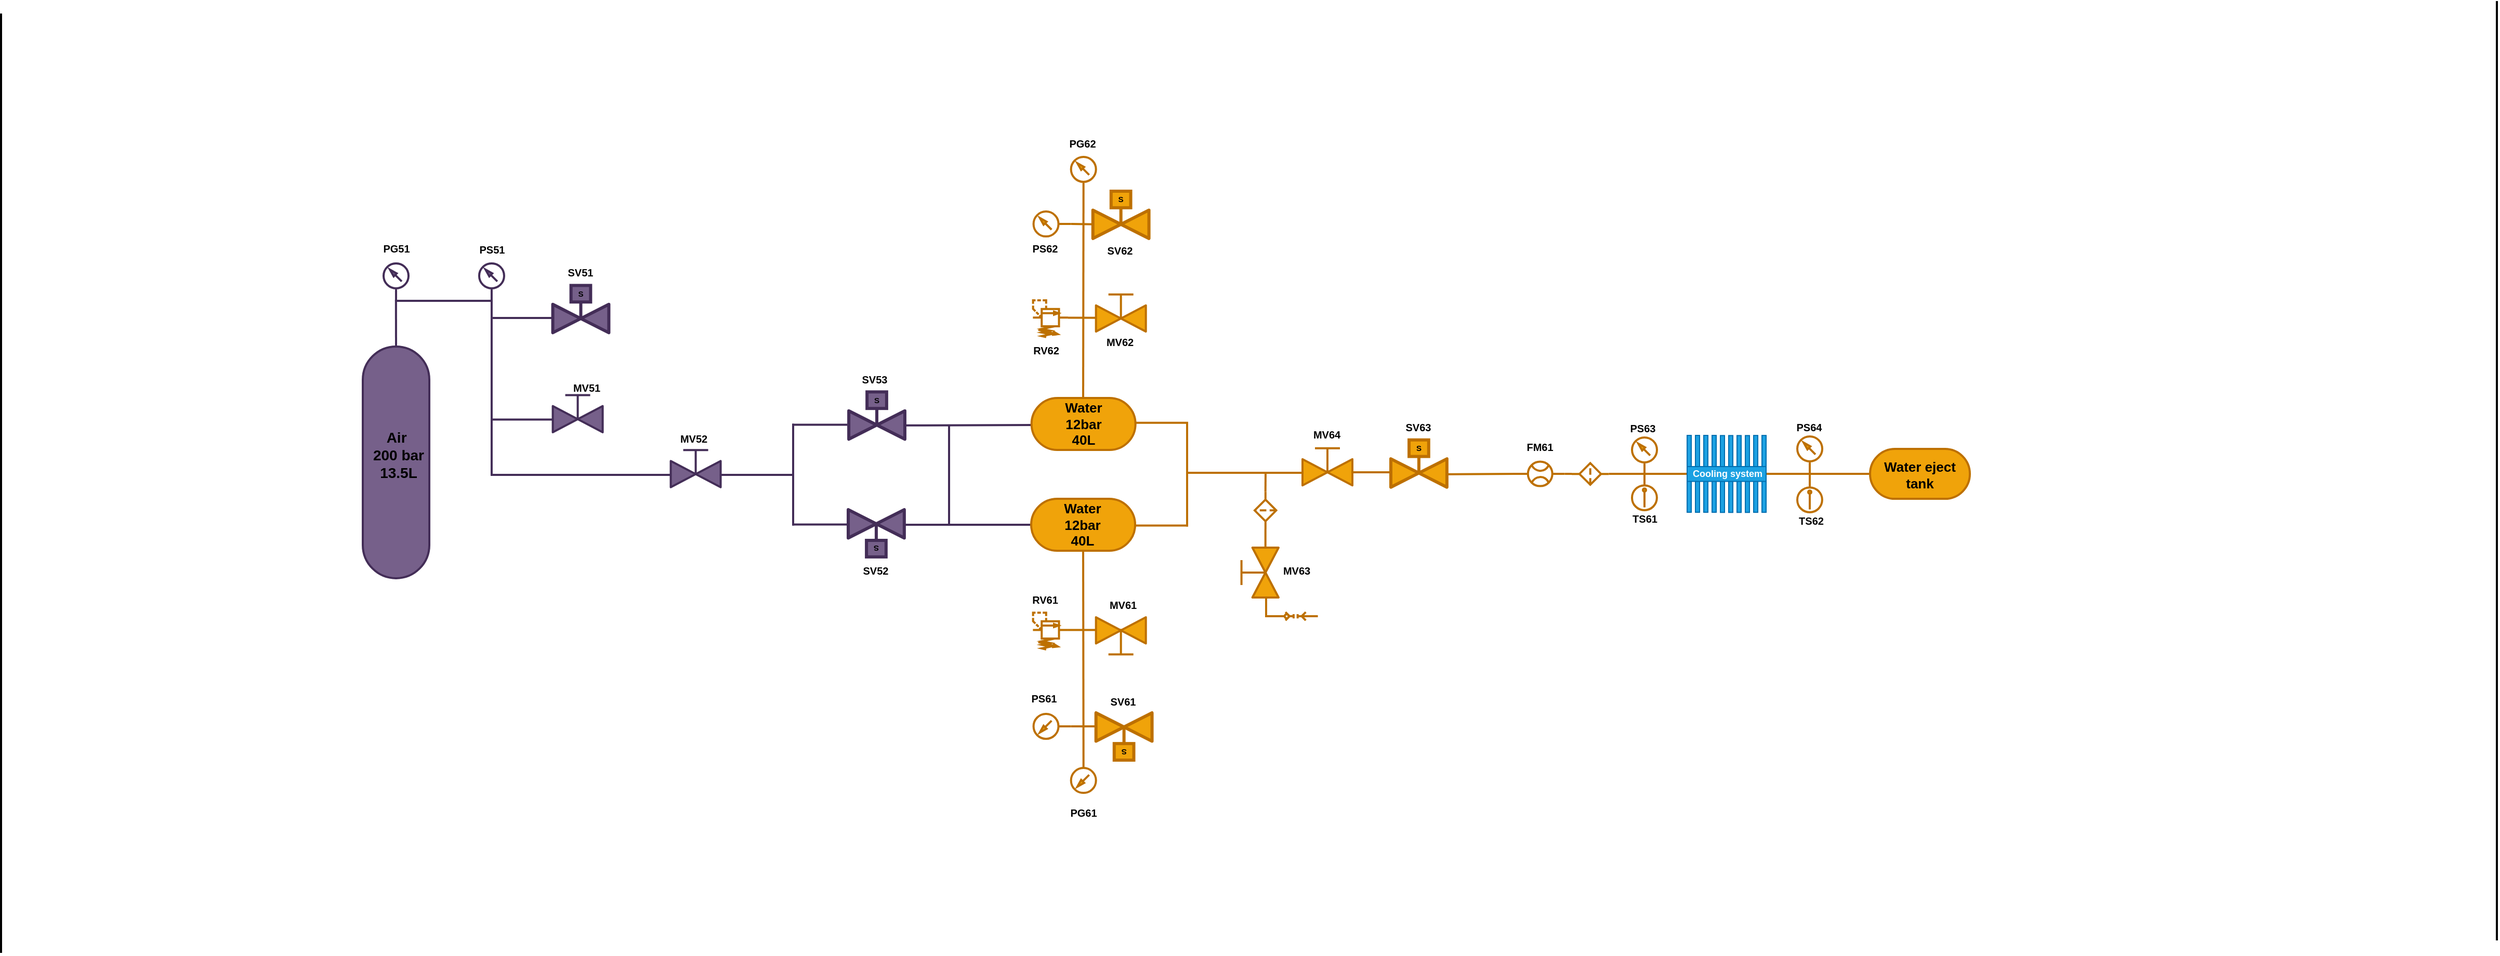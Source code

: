 <mxfile>
    <diagram id="X-qH9RZNy7AVg1fc-ne6" name="Page-1">
        <mxGraphModel dx="5210" dy="3715" grid="1" gridSize="1" guides="1" tooltips="1" connect="1" arrows="1" fold="1" page="1" pageScale="1" pageWidth="1600" pageHeight="900" math="0" shadow="0">
            <root>
                <mxCell id="0"/>
                <mxCell id="1" parent="0"/>
                <mxCell id="107" value="" style="endArrow=none;html=1;fontFamily=Helvetica;fontSize=12;fontColor=rgb(240, 240, 240);entryX=0;entryY=0.5;entryDx=0;entryDy=0;fillColor=#76608a;strokeColor=#432D57;movable=1;resizable=1;rotatable=1;deletable=1;editable=1;connectable=1;strokeWidth=2;exitX=1.018;exitY=0.708;exitDx=0;exitDy=0;exitPerimeter=0;" parent="1" source="590" edge="1">
                    <mxGeometry width="50" height="50" relative="1" as="geometry">
                        <mxPoint x="551" y="396" as="sourcePoint"/>
                        <mxPoint x="576" y="396.06" as="targetPoint"/>
                    </mxGeometry>
                </mxCell>
                <mxCell id="543" value="" style="endArrow=none;html=1;fontFamily=Helvetica;fontSize=12;fontColor=rgb(240, 240, 240);exitX=0.5;exitY=1;exitDx=0;exitDy=0;exitPerimeter=0;fillColor=#f0a30a;strokeColor=#BD7000;movable=1;resizable=1;rotatable=1;deletable=1;editable=1;connectable=1;strokeWidth=2;" parent="1" edge="1">
                    <mxGeometry width="50" height="50" relative="1" as="geometry">
                        <mxPoint x="673.0" y="393.82" as="sourcePoint"/>
                        <mxPoint x="726.0" y="393.82" as="targetPoint"/>
                    </mxGeometry>
                </mxCell>
                <mxCell id="544" value="" style="endArrow=none;html=1;fontFamily=Helvetica;fontSize=12;fontColor=rgb(240, 240, 240);exitX=0.5;exitY=1;exitDx=0;exitDy=0;exitPerimeter=0;fillColor=#f0a30a;strokeColor=#BD7000;movable=1;resizable=1;rotatable=1;deletable=1;editable=1;connectable=1;strokeWidth=2;" parent="1" edge="1">
                    <mxGeometry width="50" height="50" relative="1" as="geometry">
                        <mxPoint x="673.0" y="492.73" as="sourcePoint"/>
                        <mxPoint x="726.0" y="492.73" as="targetPoint"/>
                    </mxGeometry>
                </mxCell>
                <mxCell id="583" value="" style="rounded=1;arcSize=50;whiteSpace=wrap;html=1;perimeterSpacing=1;strokeWidth=2;flipV=0;flipH=0;direction=east;container=0;fillColor=#f0a30a;strokeColor=#BD7000;movable=1;resizable=1;rotatable=1;deletable=1;editable=1;connectable=1;fontColor=#000000;aspect=fixed;" parent="1" vertex="1">
                    <mxGeometry x="575.33" y="370.05" width="100" height="50" as="geometry"/>
                </mxCell>
                <mxCell id="579" value="" style="rounded=0;whiteSpace=wrap;html=1;fillColor=#1ba1e2;fontColor=#ffffff;strokeColor=#006EAF;" parent="1" vertex="1">
                    <mxGeometry x="1270" y="406.05" width="4" height="74" as="geometry"/>
                </mxCell>
                <mxCell id="580" value="" style="rounded=0;whiteSpace=wrap;html=1;fillColor=#1ba1e2;fontColor=#ffffff;strokeColor=#006EAF;" parent="1" vertex="1">
                    <mxGeometry x="1278" y="406.05" width="4" height="74" as="geometry"/>
                </mxCell>
                <mxCell id="575" value="" style="rounded=0;whiteSpace=wrap;html=1;fillColor=#1ba1e2;fontColor=#ffffff;strokeColor=#006EAF;" parent="1" vertex="1">
                    <mxGeometry x="1238" y="406.14" width="4" height="74" as="geometry"/>
                </mxCell>
                <mxCell id="576" value="" style="rounded=0;whiteSpace=wrap;html=1;fillColor=#1ba1e2;fontColor=#ffffff;strokeColor=#006EAF;" parent="1" vertex="1">
                    <mxGeometry x="1246" y="406.14" width="4" height="74" as="geometry"/>
                </mxCell>
                <mxCell id="577" value="" style="rounded=0;whiteSpace=wrap;html=1;fillColor=#1ba1e2;fontColor=#ffffff;strokeColor=#006EAF;" parent="1" vertex="1">
                    <mxGeometry x="1254" y="406.14" width="4" height="74" as="geometry"/>
                </mxCell>
                <mxCell id="578" value="" style="rounded=0;whiteSpace=wrap;html=1;fillColor=#1ba1e2;fontColor=#ffffff;strokeColor=#006EAF;" parent="1" vertex="1">
                    <mxGeometry x="1262" y="406.14" width="4" height="74" as="geometry"/>
                </mxCell>
                <mxCell id="386" value="" style="verticalLabelPosition=bottom;align=center;html=1;verticalAlign=top;pointerEvents=1;dashed=0;shape=mxgraph.pid2valves.valve;valveType=gate;actuator=man;rounded=1;strokeColor=#432D57;strokeWidth=2;fontFamily=Helvetica;fontSize=12;fontColor=#ffffff;fillColor=#76608a;flipV=1;container=0;movable=1;resizable=1;rotatable=1;deletable=1;editable=1;connectable=1;direction=west;flipH=1;" parent="1" vertex="1">
                    <mxGeometry x="228.27" y="413.86" width="48" height="42" as="geometry"/>
                </mxCell>
                <mxCell id="157" value="" style="endArrow=none;html=1;fontFamily=Helvetica;fontSize=12;fontColor=rgb(240, 240, 240);exitX=0.47;exitY=0;exitDx=0;exitDy=0;exitPerimeter=0;fillColor=#f0a30a;strokeColor=#BD7000;movable=1;resizable=1;rotatable=1;deletable=1;editable=1;connectable=1;strokeWidth=2;entryX=0.982;entryY=0.707;entryDx=0;entryDy=0;entryPerimeter=0;" parent="1" source="180" target="178" edge="1">
                    <mxGeometry width="50" height="50" relative="1" as="geometry">
                        <mxPoint x="606.41" y="605" as="sourcePoint"/>
                        <mxPoint x="692" y="593" as="targetPoint"/>
                    </mxGeometry>
                </mxCell>
                <mxCell id="158" value="" style="rounded=1;arcSize=50;whiteSpace=wrap;html=1;perimeterSpacing=1;strokeWidth=2;flipV=0;flipH=0;direction=east;container=0;fillColor=#f0a30a;strokeColor=#BD7000;movable=1;resizable=1;rotatable=1;deletable=1;editable=1;connectable=1;fontColor=#000000;aspect=fixed;" parent="1" vertex="1">
                    <mxGeometry x="575" y="467" width="100" height="50" as="geometry"/>
                </mxCell>
                <mxCell id="163" value="" style="verticalLabelPosition=bottom;align=center;html=1;verticalAlign=top;pointerEvents=1;dashed=0;shape=mxgraph.pid2valves.valve;valveType=gate;actuator=man;rounded=1;strokeColor=#BD7000;strokeWidth=2;fontFamily=Helvetica;fontSize=12;fillColor=#f0a30a;rotation=0;shadow=0;direction=south;flipH=1;container=0;movable=1;resizable=1;rotatable=1;deletable=1;editable=1;connectable=1;fontColor=#000000;" parent="1" vertex="1">
                    <mxGeometry x="771" y="514" width="42" height="48" as="geometry"/>
                </mxCell>
                <mxCell id="167" value="" style="verticalLabelPosition=bottom;aspect=fixed;html=1;verticalAlign=top;fillColor=#f0a30a;align=center;outlineConnect=0;shape=mxgraph.fluid_power.x11980;points=[[0.5,0,0],[0.5,1,0]];rounded=1;strokeColor=#BD7000;strokeWidth=2;fontFamily=Helvetica;fontSize=12;direction=east;container=0;movable=1;resizable=1;rotatable=1;deletable=1;editable=1;connectable=1;fontColor=#000000;" parent="1" vertex="1">
                    <mxGeometry x="789.96" y="460.27" width="20.79" height="35.73" as="geometry"/>
                </mxCell>
                <mxCell id="169" value="" style="endArrow=none;html=1;fontFamily=Helvetica;fontSize=12;fontColor=rgb(240, 240, 240);exitX=0.5;exitY=0;exitDx=0;exitDy=0;exitPerimeter=0;fillColor=#f0a30a;strokeColor=#BD7000;movable=1;resizable=1;rotatable=1;deletable=1;editable=1;connectable=1;strokeWidth=2;" parent="1" source="167" edge="1">
                    <mxGeometry width="50" height="50" relative="1" as="geometry">
                        <mxPoint x="783.49" y="436" as="sourcePoint"/>
                        <mxPoint x="800.49" y="442" as="targetPoint"/>
                    </mxGeometry>
                </mxCell>
                <mxCell id="170" value="" style="endArrow=none;html=1;fontFamily=Helvetica;fontSize=12;fontColor=rgb(240, 240, 240);entryX=0.5;entryY=1;entryDx=0;entryDy=0;entryPerimeter=0;exitX=0;exitY=0.699;exitDx=0;exitDy=0;exitPerimeter=0;fillColor=#f0a30a;strokeColor=#BD7000;movable=1;resizable=1;rotatable=1;deletable=1;editable=1;connectable=1;strokeWidth=2;" parent="1" source="163" target="167" edge="1">
                    <mxGeometry width="50" height="50" relative="1" as="geometry">
                        <mxPoint x="800.49" y="508" as="sourcePoint"/>
                        <mxPoint x="836.49" y="430.005" as="targetPoint"/>
                    </mxGeometry>
                </mxCell>
                <mxCell id="171" value="" style="endArrow=none;html=1;fontFamily=Helvetica;fontSize=12;fontColor=rgb(240, 240, 240);entryX=0;entryY=0.5;entryDx=0;entryDy=0;fillColor=#76608a;strokeColor=#432D57;movable=1;resizable=1;rotatable=1;deletable=1;editable=1;connectable=1;strokeWidth=2;" parent="1" target="158" edge="1">
                    <mxGeometry width="50" height="50" relative="1" as="geometry">
                        <mxPoint x="453" y="492" as="sourcePoint"/>
                        <mxPoint x="577.0" y="458.165" as="targetPoint"/>
                    </mxGeometry>
                </mxCell>
                <mxCell id="173" value="" style="endArrow=none;html=1;fontFamily=Helvetica;fontSize=12;fontColor=rgb(240, 240, 240);entryX=0.5;entryY=1;entryDx=0;entryDy=0;entryPerimeter=0;exitX=0.5;exitY=0;exitDx=0;exitDy=0;exitPerimeter=0;fillColor=#f0a30a;strokeColor=#BD7000;movable=1;resizable=1;rotatable=1;deletable=1;editable=1;connectable=1;strokeWidth=2;" parent="1" edge="1">
                    <mxGeometry width="50" height="50" relative="1" as="geometry">
                        <mxPoint x="843" y="442.005" as="sourcePoint"/>
                        <mxPoint x="843" y="442.0" as="targetPoint"/>
                    </mxGeometry>
                </mxCell>
                <mxCell id="178" value="" style="verticalLabelPosition=bottom;align=center;html=1;verticalAlign=top;pointerEvents=1;dashed=0;shape=mxgraph.pid2valves.valve;valveType=gate;actuator=man;rounded=1;strokeColor=#BD7000;strokeWidth=2;fontFamily=Helvetica;fontSize=12;fillColor=#f0a30a;rotation=0;shadow=0;direction=east;flipV=1;container=0;movable=1;resizable=1;rotatable=1;deletable=1;editable=1;connectable=1;fontColor=#000000;" parent="1" vertex="1">
                    <mxGeometry x="637.33" y="581" width="48" height="42" as="geometry"/>
                </mxCell>
                <mxCell id="180" value="" style="verticalLabelPosition=bottom;aspect=fixed;html=1;verticalAlign=top;fillColor=#f0a30a;align=center;outlineConnect=0;shape=mxgraph.fluid_power.x10500;points=[[0.47,0,0],[0.47,1,0]];rounded=1;strokeColor=#BD7000;strokeWidth=2;fontFamily=Helvetica;fontSize=12;direction=south;container=0;movable=1;resizable=1;rotatable=1;deletable=1;editable=1;connectable=1;fontColor=#000000;" parent="1" vertex="1">
                    <mxGeometry x="576.68" y="576.62" width="33.8" height="35.38" as="geometry"/>
                </mxCell>
                <mxCell id="181" value="" style="verticalLabelPosition=bottom;align=center;html=1;verticalAlign=top;pointerEvents=1;dashed=0;shape=mxgraph.pid2valves.valve;valveType=gate;actuator=solenoid;rounded=1;strokeColor=#BD7000;strokeWidth=3;fontFamily=Helvetica;fontSize=12;fillColor=#f0a30a;flipV=1;container=0;movable=1;resizable=1;rotatable=1;deletable=1;editable=1;connectable=1;fontColor=#000000;aspect=fixed;flipH=1;" parent="1" vertex="1">
                    <mxGeometry x="637.33" y="673" width="53.93" height="45.5" as="geometry"/>
                </mxCell>
                <mxCell id="182" value="" style="verticalLabelPosition=bottom;aspect=fixed;html=1;verticalAlign=top;fillColor=#f0a30a;align=center;outlineConnect=0;shape=mxgraph.fluid_power.x11820;points=[[0.5,1,0]];rounded=1;strokeColor=#BD7000;strokeWidth=2;fontFamily=Helvetica;fontSize=12;direction=north;flipH=0;flipV=0;container=0;movable=1;resizable=1;rotatable=1;deletable=1;editable=1;connectable=1;fontColor=#000000;" parent="1" vertex="1">
                    <mxGeometry x="577.27" y="674" width="36.06" height="24" as="geometry"/>
                </mxCell>
                <mxCell id="183" value="" style="verticalLabelPosition=bottom;aspect=fixed;html=1;verticalAlign=top;fillColor=#f0a30a;align=center;outlineConnect=0;shape=mxgraph.fluid_power.x11820;points=[[0.5,1,0]];rounded=1;strokeColor=#BD7000;strokeWidth=2;fontFamily=Helvetica;fontSize=12;direction=west;flipH=1;flipV=0;container=0;movable=1;resizable=1;rotatable=1;deletable=1;editable=1;connectable=1;fontColor=#000000;" parent="1" vertex="1">
                    <mxGeometry x="613.33" y="714" width="24" height="36.06" as="geometry"/>
                </mxCell>
                <mxCell id="185" value="" style="endArrow=none;html=1;fontFamily=Helvetica;fontSize=12;fontColor=rgb(240, 240, 240);entryX=0.5;entryY=1;entryDx=0;entryDy=0;entryPerimeter=0;exitX=0.5;exitY=1;exitDx=0;exitDy=0;fillColor=#f0a30a;strokeColor=#BD7000;movable=1;resizable=1;rotatable=1;deletable=1;editable=1;connectable=1;strokeWidth=2;" parent="1" source="158" target="183" edge="1">
                    <mxGeometry width="50" height="50" relative="1" as="geometry">
                        <mxPoint x="625" y="534" as="sourcePoint"/>
                        <mxPoint x="621" y="438" as="targetPoint"/>
                    </mxGeometry>
                </mxCell>
                <mxCell id="187" value="" style="verticalLabelPosition=bottom;aspect=fixed;html=1;verticalAlign=top;fillColor=#f0a30a;align=center;outlineConnect=0;shape=mxgraph.fluid_power.x11700;points=[[0.5,0,0],[0.5,1,0]];rounded=1;strokeColor=#BD7000;strokeWidth=2;fontFamily=Helvetica;fontSize=12;direction=north;container=0;movable=1;resizable=1;rotatable=1;deletable=1;editable=1;connectable=1;fontColor=#000000;" parent="1" vertex="1">
                    <mxGeometry x="808" y="576.1" width="42.78" height="7.9" as="geometry"/>
                </mxCell>
                <mxCell id="188" value="" style="shape=partialRectangle;whiteSpace=wrap;html=1;bottom=0;right=0;fillColor=none;rounded=1;strokeColor=#BD7000;strokeWidth=2;fontFamily=Helvetica;fontSize=12;flipV=1;container=0;movable=1;resizable=1;rotatable=1;deletable=1;editable=1;connectable=1;fontColor=#000000;" parent="1" vertex="1">
                    <mxGeometry x="801" y="562" width="12" height="18" as="geometry"/>
                </mxCell>
                <mxCell id="93" value="" style="endArrow=none;html=1;fontFamily=Helvetica;fontSize=12;fontColor=rgb(240, 240, 240);exitX=0.47;exitY=0;exitDx=0;exitDy=0;exitPerimeter=0;fillColor=#f0a30a;strokeColor=#BD7000;movable=1;resizable=1;rotatable=1;deletable=1;editable=1;connectable=1;strokeWidth=2;" parent="1" source="116" edge="1">
                    <mxGeometry width="50" height="50" relative="1" as="geometry">
                        <mxPoint x="606.41" y="283.06" as="sourcePoint"/>
                        <mxPoint x="685" y="293.06" as="targetPoint"/>
                    </mxGeometry>
                </mxCell>
                <mxCell id="95" value="" style="verticalLabelPosition=bottom;align=center;html=1;verticalAlign=top;pointerEvents=1;dashed=0;shape=mxgraph.pid2valves.valve;valveType=gate;actuator=man;rounded=1;strokeColor=#BD7000;strokeWidth=2;fontFamily=Helvetica;fontSize=12;fontColor=#000000;fillColor=#f0a30a;movable=1;resizable=1;rotatable=1;deletable=1;editable=1;connectable=1;container=0;" parent="1" vertex="1">
                    <mxGeometry x="836" y="412.11" width="48" height="42" as="geometry"/>
                </mxCell>
                <mxCell id="100" value="" style="verticalLabelPosition=bottom;aspect=fixed;html=1;verticalAlign=top;fillColor=#f0a30a;align=center;outlineConnect=0;shape=mxgraph.fluid_power.x11910;points=[[0.5,0,0],[0.5,1,0]];rounded=1;strokeColor=#BD7000;strokeWidth=2;fontFamily=Helvetica;fontSize=12;fontColor=#000000;direction=south;movable=1;resizable=1;rotatable=1;deletable=1;editable=1;connectable=1;container=0;" parent="1" vertex="1">
                    <mxGeometry x="1041" y="431.31" width="47.23" height="23.5" as="geometry"/>
                </mxCell>
                <mxCell id="101" value="" style="verticalLabelPosition=bottom;aspect=fixed;html=1;verticalAlign=top;fillColor=#f0a30a;align=center;outlineConnect=0;shape=mxgraph.fluid_power.x11980;points=[[0.5,0,0],[0.5,1,0]];rounded=1;strokeColor=#BD7000;strokeWidth=2;fontFamily=Helvetica;fontSize=12;fontColor=#000000;direction=south;movable=1;resizable=1;rotatable=1;deletable=1;editable=1;connectable=1;container=0;" parent="1" vertex="1">
                    <mxGeometry x="1095" y="432.66" width="35.73" height="20.79" as="geometry"/>
                </mxCell>
                <mxCell id="111" value="" style="endArrow=none;html=1;fontFamily=Helvetica;fontSize=12;fontColor=rgb(240, 240, 240);entryX=-0.01;entryY=0.684;entryDx=0;entryDy=0;entryPerimeter=0;exitX=1.007;exitY=0.701;exitDx=0;exitDy=0;exitPerimeter=0;fillColor=#f0a30a;strokeColor=#BD7000;movable=1;resizable=1;rotatable=1;deletable=1;editable=1;connectable=1;strokeWidth=2;" parent="1" source="95" target="467" edge="1">
                    <mxGeometry width="50" height="50" relative="1" as="geometry">
                        <mxPoint x="890" y="441.61" as="sourcePoint"/>
                        <mxPoint x="908" y="441.67" as="targetPoint"/>
                    </mxGeometry>
                </mxCell>
                <mxCell id="114" value="" style="verticalLabelPosition=bottom;align=center;html=1;verticalAlign=top;pointerEvents=1;dashed=0;shape=mxgraph.pid2valves.valve;valveType=gate;actuator=man;rounded=1;strokeColor=#BD7000;strokeWidth=2;fontFamily=Helvetica;fontSize=12;fontColor=#000000;fillColor=#f0a30a;rotation=0;shadow=0;direction=east;movable=1;resizable=1;rotatable=1;deletable=1;editable=1;connectable=1;container=0;" parent="1" vertex="1">
                    <mxGeometry x="637.33" y="264.06" width="48" height="42" as="geometry"/>
                </mxCell>
                <mxCell id="116" value="" style="verticalLabelPosition=bottom;aspect=fixed;html=1;verticalAlign=top;fillColor=#f0a30a;align=center;outlineConnect=0;shape=mxgraph.fluid_power.x10500;points=[[0.47,0,0],[0.47,1,0]];rounded=1;strokeColor=#BD7000;strokeWidth=2;fontFamily=Helvetica;fontSize=12;fontColor=#000000;direction=south;movable=1;resizable=1;rotatable=1;deletable=1;editable=1;connectable=1;container=0;" parent="1" vertex="1">
                    <mxGeometry x="576.68" y="276.06" width="33.8" height="35.38" as="geometry"/>
                </mxCell>
                <mxCell id="118" value="" style="verticalLabelPosition=bottom;aspect=fixed;html=1;verticalAlign=top;fillColor=#f0a30a;align=center;outlineConnect=0;shape=mxgraph.fluid_power.x11820;points=[[0.5,1,0]];rounded=1;strokeColor=#BD7000;strokeWidth=2;fontFamily=Helvetica;fontSize=12;fontColor=#000000;direction=north;flipH=0;flipV=1;movable=1;resizable=1;rotatable=1;deletable=1;editable=1;connectable=1;container=0;" parent="1" vertex="1">
                    <mxGeometry x="577.27" y="190.56" width="36.06" height="24" as="geometry"/>
                </mxCell>
                <mxCell id="119" value="" style="verticalLabelPosition=bottom;aspect=fixed;html=1;verticalAlign=top;fillColor=#f0a30a;align=center;outlineConnect=0;shape=mxgraph.fluid_power.x11820;points=[[0.5,1,0]];rounded=1;strokeColor=#BD7000;strokeWidth=2;fontFamily=Helvetica;fontSize=12;fontColor=#000000;direction=west;flipH=1;flipV=1;movable=1;resizable=1;rotatable=1;deletable=1;editable=1;connectable=1;container=0;" parent="1" vertex="1">
                    <mxGeometry x="613.33" y="138" width="24" height="36.06" as="geometry"/>
                </mxCell>
                <mxCell id="121" value="" style="endArrow=none;html=1;fontFamily=Helvetica;fontSize=12;fontColor=rgb(240, 240, 240);entryX=0.5;entryY=1;entryDx=0;entryDy=0;entryPerimeter=0;exitX=0.5;exitY=0;exitDx=0;exitDy=0;fillColor=#f0a30a;strokeColor=#BD7000;movable=1;resizable=1;rotatable=1;deletable=1;editable=1;connectable=1;strokeWidth=2;" parent="1" target="119" edge="1">
                    <mxGeometry width="50" height="50" relative="1" as="geometry">
                        <mxPoint x="625.0" y="371.06" as="sourcePoint"/>
                        <mxPoint x="621" y="450.06" as="targetPoint"/>
                    </mxGeometry>
                </mxCell>
                <mxCell id="122" value="" style="endArrow=none;html=1;fontFamily=Helvetica;fontSize=12;fontColor=rgb(240, 240, 240);exitX=0.5;exitY=1;exitDx=0;exitDy=0;exitPerimeter=0;entryX=0.008;entryY=0.711;entryDx=0;entryDy=0;entryPerimeter=0;fillColor=#f0a30a;strokeColor=#BD7000;movable=1;resizable=1;rotatable=1;deletable=1;editable=1;connectable=1;strokeWidth=2;" parent="1" source="118" edge="1">
                    <mxGeometry width="50" height="50" relative="1" as="geometry">
                        <mxPoint x="610.48" y="214.559" as="sourcePoint"/>
                        <mxPoint x="637.654" y="202.856" as="targetPoint"/>
                    </mxGeometry>
                </mxCell>
                <mxCell id="418" value="" style="rounded=1;arcSize=50;whiteSpace=wrap;html=1;perimeterSpacing=1;strokeWidth=2;flipV=0;flipH=0;direction=south;container=0;fillColor=#76608a;fontColor=#ffffff;strokeColor=#432D57;movable=1;resizable=1;rotatable=1;deletable=1;editable=1;connectable=1;aspect=fixed;" parent="1" vertex="1">
                    <mxGeometry x="-68" y="320.45" width="64" height="223" as="geometry"/>
                </mxCell>
                <mxCell id="426" value="" style="endArrow=none;html=1;strokeWidth=2;fillColor=#76608a;strokeColor=#432D57;" parent="1" edge="1">
                    <mxGeometry width="50" height="50" relative="1" as="geometry">
                        <mxPoint x="116" y="293" as="sourcePoint"/>
                        <mxPoint x="57" y="293" as="targetPoint"/>
                    </mxGeometry>
                </mxCell>
                <mxCell id="457" value="" style="endArrow=none;html=1;strokeWidth=2;fontFamily=Helvetica;fontSize=12;fontColor=default;fillColor=#76608a;strokeColor=#432D57;exitX=0;exitY=0.5;exitDx=0;exitDy=0;" parent="1" source="418" edge="1">
                    <mxGeometry width="50" height="50" relative="1" as="geometry">
                        <mxPoint x="-36.08" y="320.45" as="sourcePoint"/>
                        <mxPoint x="-36.08" y="275.45" as="targetPoint"/>
                    </mxGeometry>
                </mxCell>
                <mxCell id="462" value="" style="endArrow=none;html=1;strokeWidth=2;fontFamily=Helvetica;fontSize=12;fontColor=default;" parent="1" edge="1">
                    <mxGeometry width="50" height="50" relative="1" as="geometry">
                        <mxPoint x="-416" y="904" as="sourcePoint"/>
                        <mxPoint x="-416" as="targetPoint"/>
                    </mxGeometry>
                </mxCell>
                <mxCell id="463" value="" style="endArrow=none;html=1;strokeWidth=2;fontFamily=Helvetica;fontSize=12;fontColor=default;" parent="1" edge="1">
                    <mxGeometry width="50" height="50" relative="1" as="geometry">
                        <mxPoint x="1985" y="892" as="sourcePoint"/>
                        <mxPoint x="1985" y="-12" as="targetPoint"/>
                    </mxGeometry>
                </mxCell>
                <mxCell id="467" value="" style="verticalLabelPosition=bottom;align=center;html=1;verticalAlign=top;pointerEvents=1;dashed=0;shape=mxgraph.pid2valves.valve;valveType=gate;actuator=solenoid;rounded=1;strokeColor=#BD7000;strokeWidth=3;fontFamily=Helvetica;fontSize=12;fillColor=#f0a30a;flipV=1;container=0;movable=1;resizable=1;rotatable=1;deletable=1;editable=1;connectable=1;fontColor=#000000;aspect=fixed;rotation=-180;flipH=1;" parent="1" vertex="1">
                    <mxGeometry x="921" y="410.36" width="53.93" height="45.5" as="geometry"/>
                </mxCell>
                <mxCell id="468" value="" style="verticalLabelPosition=bottom;align=center;html=1;verticalAlign=top;pointerEvents=1;dashed=0;shape=mxgraph.pid2valves.valve;valveType=gate;actuator=solenoid;rounded=1;strokeColor=#BD7000;strokeWidth=3;fontFamily=Helvetica;fontSize=12;fillColor=#f0a30a;flipV=1;container=0;movable=1;resizable=1;rotatable=1;deletable=1;editable=1;connectable=1;fontColor=#000000;aspect=fixed;rotation=-180;flipH=1;" parent="1" vertex="1">
                    <mxGeometry x="634.36" y="171" width="53.93" height="45.5" as="geometry"/>
                </mxCell>
                <mxCell id="186" value="" style="endArrow=none;html=1;fontFamily=Helvetica;fontSize=12;fontColor=rgb(240, 240, 240);exitX=0.5;exitY=1;exitDx=0;exitDy=0;exitPerimeter=0;fillColor=#f0a30a;strokeColor=#BD7000;movable=1;resizable=1;rotatable=1;deletable=1;editable=1;connectable=1;strokeWidth=2;" parent="1" source="182" edge="1">
                    <mxGeometry width="50" height="50" relative="1" as="geometry">
                        <mxPoint x="610.48" y="673.501" as="sourcePoint"/>
                        <mxPoint x="638" y="686" as="targetPoint"/>
                    </mxGeometry>
                </mxCell>
                <mxCell id="476" value="" style="verticalLabelPosition=bottom;align=center;html=1;verticalAlign=top;pointerEvents=1;dashed=0;shape=mxgraph.pid2valves.valve;valveType=gate;actuator=solenoid;rounded=1;strokeColor=#432D57;strokeWidth=3;fontFamily=Helvetica;fontSize=12;fillColor=#76608a;flipV=1;container=0;movable=1;resizable=1;rotatable=1;deletable=1;editable=1;connectable=1;fontColor=#ffffff;aspect=fixed;rotation=-180;flipH=1;direction=west;" parent="1" vertex="1">
                    <mxGeometry x="399" y="477.45" width="53.93" height="45.5" as="geometry"/>
                </mxCell>
                <mxCell id="477" value="" style="verticalLabelPosition=bottom;align=center;html=1;verticalAlign=top;pointerEvents=1;dashed=0;shape=mxgraph.pid2valves.valve;valveType=gate;actuator=solenoid;rounded=1;strokeColor=#432D57;strokeWidth=3;fontFamily=Helvetica;fontSize=12;fillColor=#76608a;flipV=1;container=0;movable=1;resizable=1;rotatable=1;deletable=1;editable=1;connectable=1;fontColor=#ffffff;aspect=fixed;rotation=-180;flipH=1;" parent="1" vertex="1">
                    <mxGeometry x="114.78" y="261.7" width="53.93" height="45.5" as="geometry"/>
                </mxCell>
                <mxCell id="479" value="&lt;font style=&quot;font-size: 10px;&quot;&gt;&lt;b&gt;SV51&lt;br&gt;&lt;/b&gt;&lt;/font&gt;" style="text;html=1;strokeColor=none;fillColor=none;align=center;verticalAlign=middle;whiteSpace=wrap;rounded=0;labelBackgroundColor=none;fontFamily=Helvetica;fontSize=12;fontColor=default;" parent="1" vertex="1">
                    <mxGeometry x="115.24" y="234.0" width="53" height="29.45" as="geometry"/>
                </mxCell>
                <mxCell id="483" value="&lt;font style=&quot;font-size: 10px;&quot;&gt;&lt;b&gt;SV52&lt;/b&gt;&lt;/font&gt;" style="text;html=1;strokeColor=none;fillColor=none;align=center;verticalAlign=middle;whiteSpace=wrap;rounded=0;labelBackgroundColor=none;fontFamily=Helvetica;fontSize=12;fontColor=default;" parent="1" vertex="1">
                    <mxGeometry x="399" y="521.0" width="53" height="29.45" as="geometry"/>
                </mxCell>
                <mxCell id="488" value="&lt;font style=&quot;font-size: 14px;&quot;&gt;&lt;b&gt;&lt;font color=&quot;#000000&quot; style=&quot;font-size: 14px;&quot;&gt;Air&lt;/font&gt;&lt;font color=&quot;#000000&quot; style=&quot;font-size: 14px;&quot;&gt;&amp;nbsp;&lt;br&gt;200 bar&lt;br&gt;13.5L&lt;/font&gt;&lt;/b&gt;&lt;br&gt;&lt;/font&gt;" style="text;html=1;strokeColor=none;fillColor=#76608a;align=center;verticalAlign=middle;whiteSpace=wrap;rounded=0;labelBackgroundColor=none;fontFamily=Helvetica;fontSize=12;fontColor=#ffffff;" parent="1" vertex="1">
                    <mxGeometry x="-60" y="410.0" width="53" height="29.45" as="geometry"/>
                </mxCell>
                <mxCell id="495" value="&lt;font style=&quot;font-size: 10px;&quot;&gt;&lt;b&gt;RV62&lt;/b&gt;&lt;/font&gt;" style="text;html=1;strokeColor=none;fillColor=none;align=center;verticalAlign=middle;whiteSpace=wrap;rounded=0;labelBackgroundColor=none;fontFamily=Helvetica;fontSize=12;fontColor=default;" parent="1" vertex="1">
                    <mxGeometry x="563" y="309" width="53" height="29.45" as="geometry"/>
                </mxCell>
                <mxCell id="496" value="&lt;font style=&quot;font-size: 10px;&quot;&gt;&lt;b&gt;PS62&lt;/b&gt;&lt;/font&gt;" style="text;html=1;strokeColor=none;fillColor=none;align=center;verticalAlign=middle;whiteSpace=wrap;rounded=0;labelBackgroundColor=none;fontFamily=Helvetica;fontSize=12;fontColor=default;" parent="1" vertex="1">
                    <mxGeometry x="562" y="211" width="53" height="29.45" as="geometry"/>
                </mxCell>
                <mxCell id="497" value="&lt;font style=&quot;font-size: 10px;&quot;&gt;&lt;b&gt;PG62&lt;/b&gt;&lt;/font&gt;" style="text;html=1;strokeColor=none;fillColor=none;align=center;verticalAlign=middle;whiteSpace=wrap;rounded=0;labelBackgroundColor=none;fontFamily=Helvetica;fontSize=12;fontColor=default;" parent="1" vertex="1">
                    <mxGeometry x="598" y="110.0" width="53" height="29.45" as="geometry"/>
                </mxCell>
                <mxCell id="498" value="&lt;font style=&quot;font-size: 10px;&quot;&gt;&lt;b&gt;SV62&lt;/b&gt;&lt;/font&gt;" style="text;html=1;strokeColor=none;fillColor=none;align=center;verticalAlign=middle;whiteSpace=wrap;rounded=0;labelBackgroundColor=none;fontFamily=Helvetica;fontSize=12;fontColor=default;" parent="1" vertex="1">
                    <mxGeometry x="634" y="213" width="53" height="29.45" as="geometry"/>
                </mxCell>
                <mxCell id="499" value="&lt;font style=&quot;font-size: 10px;&quot;&gt;&lt;b&gt;MV62&lt;/b&gt;&lt;/font&gt;" style="text;html=1;strokeColor=none;fillColor=none;align=center;verticalAlign=middle;whiteSpace=wrap;rounded=0;labelBackgroundColor=none;fontFamily=Helvetica;fontSize=12;fontColor=default;" parent="1" vertex="1">
                    <mxGeometry x="634.36" y="301" width="53" height="29.45" as="geometry"/>
                </mxCell>
                <mxCell id="503" value="&lt;span style=&quot;font-size: 10px;&quot;&gt;&lt;b&gt;FM61&lt;/b&gt;&lt;/span&gt;" style="text;html=1;strokeColor=none;fillColor=none;align=center;verticalAlign=middle;whiteSpace=wrap;rounded=0;labelBackgroundColor=none;fontFamily=Helvetica;fontSize=12;fontColor=default;" parent="1" vertex="1">
                    <mxGeometry x="1038.12" y="401.86" width="53" height="29.45" as="geometry"/>
                </mxCell>
                <mxCell id="505" value="&lt;font style=&quot;font-size: 10px;&quot;&gt;&lt;b&gt;RV61&lt;/b&gt;&lt;/font&gt;" style="text;html=1;strokeColor=none;fillColor=none;align=center;verticalAlign=middle;whiteSpace=wrap;rounded=0;labelBackgroundColor=none;fontFamily=Helvetica;fontSize=12;fontColor=default;" parent="1" vertex="1">
                    <mxGeometry x="562" y="549" width="53" height="29.45" as="geometry"/>
                </mxCell>
                <mxCell id="506" value="&lt;font style=&quot;font-size: 10px;&quot;&gt;&lt;b&gt;MV61&lt;/b&gt;&lt;/font&gt;" style="text;html=1;strokeColor=none;fillColor=none;align=center;verticalAlign=middle;whiteSpace=wrap;rounded=0;labelBackgroundColor=none;fontFamily=Helvetica;fontSize=12;fontColor=default;" parent="1" vertex="1">
                    <mxGeometry x="637.33" y="554" width="53" height="29.45" as="geometry"/>
                </mxCell>
                <mxCell id="507" value="&lt;span style=&quot;font-size: 10px;&quot;&gt;&lt;b&gt;PS61&lt;/b&gt;&lt;/span&gt;" style="text;html=1;strokeColor=none;fillColor=none;align=center;verticalAlign=middle;whiteSpace=wrap;rounded=0;labelBackgroundColor=none;fontFamily=Helvetica;fontSize=12;fontColor=default;" parent="1" vertex="1">
                    <mxGeometry x="561" y="644.55" width="53" height="29.45" as="geometry"/>
                </mxCell>
                <mxCell id="508" value="&lt;span style=&quot;font-size: 10px;&quot;&gt;&lt;b&gt;SV61&lt;/b&gt;&lt;/span&gt;" style="text;html=1;strokeColor=none;fillColor=none;align=center;verticalAlign=middle;whiteSpace=wrap;rounded=0;labelBackgroundColor=none;fontFamily=Helvetica;fontSize=12;fontColor=default;" parent="1" vertex="1">
                    <mxGeometry x="637.33" y="647" width="53" height="29.45" as="geometry"/>
                </mxCell>
                <mxCell id="509" value="&lt;span style=&quot;font-size: 10px;&quot;&gt;&lt;b&gt;PG61&lt;/b&gt;&lt;/span&gt;" style="text;html=1;strokeColor=none;fillColor=none;align=center;verticalAlign=middle;whiteSpace=wrap;rounded=0;labelBackgroundColor=none;fontFamily=Helvetica;fontSize=12;fontColor=default;" parent="1" vertex="1">
                    <mxGeometry x="598.83" y="754" width="53" height="29.45" as="geometry"/>
                </mxCell>
                <mxCell id="512" value="&lt;font style=&quot;font-size: 10px;&quot;&gt;&lt;b&gt;MV63&lt;/b&gt;&lt;/font&gt;" style="text;html=1;strokeColor=none;fillColor=none;align=center;verticalAlign=middle;whiteSpace=wrap;rounded=0;labelBackgroundColor=none;fontFamily=Helvetica;fontSize=12;fontColor=default;" parent="1" vertex="1">
                    <mxGeometry x="804" y="521" width="53" height="29.45" as="geometry"/>
                </mxCell>
                <mxCell id="514" value="&lt;span style=&quot;font-size: 10px;&quot;&gt;&lt;b&gt;MV64&lt;/b&gt;&lt;/span&gt;" style="text;html=1;strokeColor=none;fillColor=none;align=center;verticalAlign=middle;whiteSpace=wrap;rounded=0;labelBackgroundColor=none;fontFamily=Helvetica;fontSize=12;fontColor=default;" parent="1" vertex="1">
                    <mxGeometry x="833" y="390.75" width="53" height="29.45" as="geometry"/>
                </mxCell>
                <mxCell id="516" value="&lt;span style=&quot;font-size: 10px;&quot;&gt;&lt;b&gt;SV63&lt;/b&gt;&lt;/span&gt;" style="text;html=1;strokeColor=none;fillColor=none;align=center;verticalAlign=middle;whiteSpace=wrap;rounded=0;labelBackgroundColor=none;fontFamily=Helvetica;fontSize=12;fontColor=default;" parent="1" vertex="1">
                    <mxGeometry x="921" y="383.0" width="53" height="29.45" as="geometry"/>
                </mxCell>
                <mxCell id="533" value="" style="endArrow=none;html=1;entryX=0.5;entryY=1;entryDx=0;entryDy=0;entryPerimeter=0;fillColor=#f0a30a;strokeColor=#BD7000;strokeWidth=2;exitX=0.5;exitY=0;exitDx=0;exitDy=0;exitPerimeter=0;" parent="1" source="100" target="101" edge="1">
                    <mxGeometry width="50" height="50" relative="1" as="geometry">
                        <mxPoint x="1066" y="443.31" as="sourcePoint"/>
                        <mxPoint x="1116" y="498.31" as="targetPoint"/>
                    </mxGeometry>
                </mxCell>
                <mxCell id="535" value="" style="endArrow=none;html=1;strokeWidth=2;fillColor=#f0a30a;strokeColor=#BD7000;exitX=0.5;exitY=1;exitDx=0;exitDy=0;exitPerimeter=0;entryX=1.017;entryY=0.726;entryDx=0;entryDy=0;entryPerimeter=0;" parent="1" source="100" target="467" edge="1">
                    <mxGeometry width="50" height="50" relative="1" as="geometry">
                        <mxPoint x="1054" y="409.31" as="sourcePoint"/>
                        <mxPoint x="1104" y="359.31" as="targetPoint"/>
                    </mxGeometry>
                </mxCell>
                <mxCell id="545" value="" style="endArrow=none;html=1;strokeWidth=2;fillColor=#f0a30a;strokeColor=#BD7000;" parent="1" edge="1">
                    <mxGeometry width="50" height="50" relative="1" as="geometry">
                        <mxPoint x="725" y="394" as="sourcePoint"/>
                        <mxPoint x="725.0" y="493.73" as="targetPoint"/>
                    </mxGeometry>
                </mxCell>
                <mxCell id="548" value="" style="endArrow=none;html=1;strokeWidth=2;fillColor=#f0a30a;strokeColor=#BD7000;" parent="1" edge="1">
                    <mxGeometry width="50" height="50" relative="1" as="geometry">
                        <mxPoint x="836" y="442" as="sourcePoint"/>
                        <mxPoint x="726" y="442" as="targetPoint"/>
                    </mxGeometry>
                </mxCell>
                <mxCell id="552" value="" style="endArrow=none;html=1;strokeWidth=2;fillColor=#76608a;strokeColor=#432D57;" parent="1" edge="1">
                    <mxGeometry width="50" height="50" relative="1" as="geometry">
                        <mxPoint x="55" y="444" as="sourcePoint"/>
                        <mxPoint x="228" y="444" as="targetPoint"/>
                    </mxGeometry>
                </mxCell>
                <mxCell id="555" value="" style="rounded=0;whiteSpace=wrap;html=1;fillColor=#1ba1e2;fontColor=#ffffff;strokeColor=#006EAF;" parent="1" vertex="1">
                    <mxGeometry x="1206" y="406" width="4" height="74" as="geometry"/>
                </mxCell>
                <mxCell id="557" value="" style="rounded=0;whiteSpace=wrap;html=1;fillColor=#1ba1e2;fontColor=#ffffff;strokeColor=#006EAF;" parent="1" vertex="1">
                    <mxGeometry x="1214" y="406" width="4" height="74" as="geometry"/>
                </mxCell>
                <mxCell id="558" value="" style="rounded=0;whiteSpace=wrap;html=1;fillColor=#1ba1e2;fontColor=#ffffff;strokeColor=#006EAF;" parent="1" vertex="1">
                    <mxGeometry x="1222" y="406" width="4" height="74" as="geometry"/>
                </mxCell>
                <mxCell id="559" value="" style="rounded=0;whiteSpace=wrap;html=1;fillColor=#1ba1e2;fontColor=#ffffff;strokeColor=#006EAF;" parent="1" vertex="1">
                    <mxGeometry x="1230" y="406" width="4" height="74" as="geometry"/>
                </mxCell>
                <mxCell id="566" value="" style="endArrow=none;html=1;strokeWidth=2;exitX=0.5;exitY=0;exitDx=0;exitDy=0;exitPerimeter=0;entryX=0;entryY=0.5;entryDx=0;entryDy=0;fillColor=#f0a30a;strokeColor=#BD7000;" parent="1" source="101" target="555" edge="1">
                    <mxGeometry width="50" height="50" relative="1" as="geometry">
                        <mxPoint x="1118" y="541" as="sourcePoint"/>
                        <mxPoint x="1168" y="491" as="targetPoint"/>
                    </mxGeometry>
                </mxCell>
                <mxCell id="258" value="" style="verticalLabelPosition=bottom;aspect=fixed;html=1;verticalAlign=top;fillColor=#f0a30a;align=center;outlineConnect=0;shape=mxgraph.fluid_power.x11850;points=[[0.5,1,0]];rounded=1;strokeColor=#BD7000;strokeWidth=2;fontFamily=Helvetica;fontSize=12;fontColor=#000000;flipH=1;flipV=1;container=0;movable=1;resizable=1;rotatable=1;deletable=1;editable=1;connectable=1;" parent="1" vertex="1">
                    <mxGeometry x="1153" y="442" width="23.92" height="36" as="geometry"/>
                </mxCell>
                <mxCell id="259" value="" style="verticalLabelPosition=bottom;aspect=fixed;html=1;verticalAlign=top;fillColor=#f0a30a;align=center;outlineConnect=0;shape=mxgraph.fluid_power.x11820;points=[[0.5,1,0]];rounded=1;strokeColor=#BD7000;strokeWidth=2;fontFamily=Helvetica;fontSize=12;fontColor=#000000;direction=west;flipH=1;flipV=1;movable=1;resizable=1;rotatable=1;deletable=1;editable=1;connectable=1;container=0;" parent="1" vertex="1">
                    <mxGeometry x="1153.0" y="407.94" width="24" height="36.06" as="geometry"/>
                </mxCell>
                <mxCell id="260" value="" style="verticalLabelPosition=bottom;aspect=fixed;html=1;verticalAlign=top;fillColor=#f0a30a;align=center;outlineConnect=0;shape=mxgraph.fluid_power.x11850;points=[[0.5,1,0]];rounded=1;strokeColor=#BD7000;strokeWidth=2;fontFamily=Helvetica;fontSize=12;fontColor=#000000;flipH=1;flipV=1;container=0;movable=1;resizable=1;rotatable=1;deletable=1;editable=1;connectable=1;" parent="1" vertex="1">
                    <mxGeometry x="1312" y="444" width="23.92" height="36" as="geometry"/>
                </mxCell>
                <mxCell id="261" value="" style="verticalLabelPosition=bottom;aspect=fixed;html=1;verticalAlign=top;fillColor=#f0a30a;align=center;outlineConnect=0;shape=mxgraph.fluid_power.x11820;points=[[0.5,1,0]];rounded=1;strokeColor=#BD7000;strokeWidth=2;fontFamily=Helvetica;fontSize=12;fontColor=#000000;direction=west;flipH=1;flipV=1;movable=1;resizable=1;rotatable=1;deletable=1;editable=1;connectable=1;container=0;" parent="1" vertex="1">
                    <mxGeometry x="1312.0" y="406.94" width="24" height="36.06" as="geometry"/>
                </mxCell>
                <mxCell id="528" value="&lt;span style=&quot;font-size: 10px;&quot;&gt;&lt;b&gt;PS63&lt;/b&gt;&lt;/span&gt;" style="text;html=1;strokeColor=none;fillColor=none;align=center;verticalAlign=middle;whiteSpace=wrap;rounded=0;labelBackgroundColor=none;fontFamily=Helvetica;fontSize=12;fontColor=default;" parent="1" vertex="1">
                    <mxGeometry x="1137" y="384" width="53" height="29.45" as="geometry"/>
                </mxCell>
                <mxCell id="529" value="&lt;span style=&quot;font-size: 10px;&quot;&gt;&lt;b&gt;PS64&lt;/b&gt;&lt;/span&gt;" style="text;html=1;strokeColor=none;fillColor=none;align=center;verticalAlign=middle;whiteSpace=wrap;rounded=0;labelBackgroundColor=none;fontFamily=Helvetica;fontSize=12;fontColor=default;" parent="1" vertex="1">
                    <mxGeometry x="1297" y="383" width="53" height="29.45" as="geometry"/>
                </mxCell>
                <mxCell id="530" value="&lt;span style=&quot;font-size: 10px;&quot;&gt;&lt;b&gt;TS61&lt;/b&gt;&lt;/span&gt;" style="text;html=1;strokeColor=none;fillColor=none;align=center;verticalAlign=middle;whiteSpace=wrap;rounded=0;labelBackgroundColor=none;fontFamily=Helvetica;fontSize=12;fontColor=default;" parent="1" vertex="1">
                    <mxGeometry x="1139" y="471.65" width="53" height="29.45" as="geometry"/>
                </mxCell>
                <mxCell id="531" value="&lt;span style=&quot;font-size: 10px;&quot;&gt;&lt;b&gt;TS62&lt;/b&gt;&lt;/span&gt;" style="text;html=1;strokeColor=none;fillColor=none;align=center;verticalAlign=middle;whiteSpace=wrap;rounded=0;labelBackgroundColor=none;fontFamily=Helvetica;fontSize=12;fontColor=default;" parent="1" vertex="1">
                    <mxGeometry x="1299" y="473.65" width="53" height="29.45" as="geometry"/>
                </mxCell>
                <mxCell id="567" value="" style="rounded=1;arcSize=50;whiteSpace=wrap;html=1;perimeterSpacing=1;strokeWidth=2;fillColor=#f0a30a;fontColor=#000000;strokeColor=#BD7000;movable=1;resizable=1;rotatable=1;deletable=1;editable=1;connectable=1;container=0;" parent="1" vertex="1">
                    <mxGeometry x="1382" y="419.05" width="96" height="48" as="geometry"/>
                </mxCell>
                <mxCell id="568" value="" style="endArrow=none;html=1;strokeWidth=2;exitX=1;exitY=0.5;exitDx=0;exitDy=0;entryX=0;entryY=0.5;entryDx=0;entryDy=0;fillColor=#f0a30a;strokeColor=#BD7000;" parent="1" target="567" edge="1">
                    <mxGeometry width="50" height="50" relative="1" as="geometry">
                        <mxPoint x="1282.0" y="443.06" as="sourcePoint"/>
                        <mxPoint x="1319" y="505" as="targetPoint"/>
                    </mxGeometry>
                </mxCell>
                <mxCell id="569" value="&lt;font style=&quot;font-size: 10px;&quot;&gt;&lt;b&gt;MV52&lt;/b&gt;&lt;/font&gt;" style="text;html=1;strokeColor=none;fillColor=none;align=center;verticalAlign=middle;whiteSpace=wrap;rounded=0;labelBackgroundColor=none;fontFamily=Helvetica;fontSize=12;fontColor=default;" parent="1" vertex="1">
                    <mxGeometry x="224.27" y="394.75" width="53" height="29.45" as="geometry"/>
                </mxCell>
                <mxCell id="570" value="&lt;font style=&quot;font-size: 13px;&quot;&gt;&lt;b&gt;Water&lt;br&gt;12bar&lt;br&gt;40L&lt;/b&gt;&lt;br&gt;&lt;/font&gt;" style="text;html=1;strokeColor=none;fillColor=#f0a30a;align=center;verticalAlign=middle;whiteSpace=wrap;rounded=0;labelBackgroundColor=none;fontFamily=Helvetica;fontSize=12;fontColor=#000000;" parent="1" vertex="1">
                    <mxGeometry x="598.5" y="380.33" width="53" height="29.45" as="geometry"/>
                </mxCell>
                <mxCell id="571" value="&lt;font style=&quot;font-size: 13px;&quot;&gt;&lt;b&gt;Water&lt;br&gt;12bar&lt;br&gt;40L&lt;/b&gt;&lt;br&gt;&lt;/font&gt;" style="text;html=1;strokeColor=none;fillColor=none;align=center;verticalAlign=middle;whiteSpace=wrap;rounded=0;labelBackgroundColor=none;fontFamily=Helvetica;fontSize=12;fontColor=#000000;" parent="1" vertex="1">
                    <mxGeometry x="598" y="477.28" width="53" height="29.45" as="geometry"/>
                </mxCell>
                <mxCell id="572" value="&lt;font style=&quot;font-size: 13px;&quot;&gt;&lt;b&gt;Water eject tank&lt;/b&gt;&lt;br&gt;&lt;/font&gt;" style="text;html=1;strokeColor=none;fillColor=#f0a30a;align=center;verticalAlign=middle;whiteSpace=wrap;rounded=0;labelBackgroundColor=none;fontFamily=Helvetica;fontSize=12;fontColor=#000000;" parent="1" vertex="1">
                    <mxGeometry x="1394" y="429.28" width="72" height="29.45" as="geometry"/>
                </mxCell>
                <mxCell id="574" value="&lt;div style=&quot;text-align: justify;&quot;&gt;&lt;br&gt;&lt;/div&gt;" style="text;html=1;strokeColor=#006EAF;fillColor=#1ba1e2;align=center;verticalAlign=middle;whiteSpace=wrap;rounded=0;labelBackgroundColor=none;fontFamily=Helvetica;fontSize=12;fontColor=#ffffff;" parent="1" vertex="1">
                    <mxGeometry x="1206" y="436" width="76" height="14.28" as="geometry"/>
                </mxCell>
                <mxCell id="573" value="&lt;div style=&quot;text-align: justify;&quot;&gt;&lt;b style=&quot;background-color: initial;&quot;&gt;&lt;font style=&quot;font-size: 9px;&quot;&gt;Cooling system&lt;/font&gt;&lt;/b&gt;&lt;/div&gt;" style="text;html=1;strokeColor=none;fillColor=none;align=center;verticalAlign=middle;whiteSpace=wrap;rounded=0;labelBackgroundColor=none;fontFamily=Helvetica;fontSize=12;fontColor=#ffffff;" parent="1" vertex="1">
                    <mxGeometry x="1207" y="434.45" width="76" height="14.28" as="geometry"/>
                </mxCell>
                <mxCell id="584" value="" style="verticalLabelPosition=bottom;aspect=fixed;html=1;verticalAlign=top;fillColor=#76608a;align=center;outlineConnect=0;shape=mxgraph.fluid_power.x11820;points=[[0.5,1,0]];rounded=1;strokeColor=#432D57;strokeWidth=2;fontFamily=Helvetica;fontSize=12;fontColor=#ffffff;direction=west;flipH=1;flipV=1;movable=1;resizable=1;rotatable=1;deletable=1;editable=1;connectable=1;container=0;" parent="1" vertex="1">
                    <mxGeometry x="43.97" y="240.45" width="24" height="36.06" as="geometry"/>
                </mxCell>
                <mxCell id="585" value="&lt;font style=&quot;font-size: 10px;&quot;&gt;&lt;b&gt;PS51&lt;/b&gt;&lt;/font&gt;" style="text;html=1;strokeColor=none;fillColor=none;align=center;verticalAlign=middle;whiteSpace=wrap;rounded=0;labelBackgroundColor=none;fontFamily=Helvetica;fontSize=12;fontColor=default;" parent="1" vertex="1">
                    <mxGeometry x="29.97" y="212.45" width="53" height="29.45" as="geometry"/>
                </mxCell>
                <mxCell id="586" value="" style="verticalLabelPosition=bottom;aspect=fixed;html=1;verticalAlign=top;fillColor=#76608a;align=center;outlineConnect=0;shape=mxgraph.fluid_power.x11820;points=[[0.5,1,0]];rounded=1;strokeColor=#432D57;strokeWidth=2;fontFamily=Helvetica;fontSize=12;fontColor=#ffffff;direction=east;flipH=0;flipV=0;movable=1;resizable=1;rotatable=1;deletable=1;editable=1;connectable=1;container=0;" parent="1" vertex="1">
                    <mxGeometry x="-48.0" y="240.45" width="24" height="36.06" as="geometry"/>
                </mxCell>
                <mxCell id="587" value="&lt;font style=&quot;font-size: 10px;&quot;&gt;&lt;b&gt;PG51&lt;/b&gt;&lt;/font&gt;" style="text;html=1;strokeColor=none;fillColor=none;align=center;verticalAlign=middle;whiteSpace=wrap;rounded=0;labelBackgroundColor=none;fontFamily=Helvetica;fontSize=12;fontColor=default;" parent="1" vertex="1">
                    <mxGeometry x="-62.03" y="211" width="53" height="29.45" as="geometry"/>
                </mxCell>
                <mxCell id="588" value="" style="verticalLabelPosition=bottom;align=center;html=1;verticalAlign=top;pointerEvents=1;dashed=0;shape=mxgraph.pid2valves.valve;valveType=gate;actuator=man;rounded=1;strokeColor=#432D57;strokeWidth=2;fontFamily=Helvetica;fontSize=12;fontColor=#ffffff;fillColor=#76608a;flipV=1;container=0;movable=1;resizable=1;rotatable=1;deletable=1;editable=1;connectable=1;direction=west;flipH=1;" parent="1" vertex="1">
                    <mxGeometry x="114.78" y="361" width="48" height="42" as="geometry"/>
                </mxCell>
                <mxCell id="589" value="&lt;span style=&quot;font-size: 10px;&quot;&gt;&lt;b&gt;MV51&lt;br&gt;&lt;/b&gt;&lt;/span&gt;" style="text;html=1;strokeColor=none;fillColor=none;align=center;verticalAlign=middle;whiteSpace=wrap;rounded=0;labelBackgroundColor=none;fontFamily=Helvetica;fontSize=12;fontColor=default;" parent="1" vertex="1">
                    <mxGeometry x="120.71" y="344.94" width="53" height="29.45" as="geometry"/>
                </mxCell>
                <mxCell id="590" value="" style="verticalLabelPosition=bottom;align=center;html=1;verticalAlign=top;pointerEvents=1;dashed=0;shape=mxgraph.pid2valves.valve;valveType=gate;actuator=solenoid;rounded=1;strokeColor=#432D57;strokeWidth=3;fontFamily=Helvetica;fontSize=12;fillColor=#76608a;flipV=1;container=0;movable=1;resizable=1;rotatable=1;deletable=1;editable=1;connectable=1;fontColor=#ffffff;aspect=fixed;rotation=-90;flipH=1;direction=north;" parent="1" vertex="1">
                    <mxGeometry x="403.755" y="359.935" width="45.5" height="53.93" as="geometry"/>
                </mxCell>
                <mxCell id="591" value="&lt;font style=&quot;font-size: 10px;&quot;&gt;&lt;b&gt;SV53&lt;/b&gt;&lt;/font&gt;" style="text;html=1;strokeColor=none;fillColor=none;align=center;verticalAlign=middle;whiteSpace=wrap;rounded=0;labelBackgroundColor=none;fontFamily=Helvetica;fontSize=12;fontColor=default;" parent="1" vertex="1">
                    <mxGeometry x="398" y="337.74" width="53" height="29.45" as="geometry"/>
                </mxCell>
                <mxCell id="592" value="" style="group" parent="1" vertex="1" connectable="0">
                    <mxGeometry x="345" y="394.75" width="53.0" height="98" as="geometry"/>
                </mxCell>
                <mxCell id="172" value="" style="endArrow=none;html=1;fontFamily=Helvetica;fontSize=12;fontColor=rgb(240, 240, 240);exitX=0.5;exitY=1;exitDx=0;exitDy=0;exitPerimeter=0;fillColor=#76608a;strokeColor=#432D57;movable=1;resizable=1;rotatable=1;deletable=1;editable=1;connectable=1;strokeWidth=2;" parent="592" edge="1">
                    <mxGeometry width="50" height="50" relative="1" as="geometry">
                        <mxPoint x="53.0" y="97.005" as="sourcePoint"/>
                        <mxPoint y="97" as="targetPoint"/>
                    </mxGeometry>
                </mxCell>
                <mxCell id="108" value="" style="endArrow=none;html=1;fontFamily=Helvetica;fontSize=12;fontColor=rgb(240, 240, 240);exitX=0.5;exitY=1;exitDx=0;exitDy=0;exitPerimeter=0;fillColor=#76608a;strokeColor=#432D57;movable=1;resizable=1;rotatable=1;deletable=1;editable=1;connectable=1;strokeWidth=2;" parent="592" edge="1">
                    <mxGeometry width="50" height="50" relative="1" as="geometry">
                        <mxPoint x="53.0" y="1.055" as="sourcePoint"/>
                        <mxPoint y="1" as="targetPoint"/>
                    </mxGeometry>
                </mxCell>
                <mxCell id="537" value="" style="endArrow=none;html=1;strokeWidth=2;fillColor=#76608a;strokeColor=#432D57;" parent="592" edge="1">
                    <mxGeometry width="50" height="50" relative="1" as="geometry">
                        <mxPoint x="1" y="98" as="sourcePoint"/>
                        <mxPoint x="1" as="targetPoint"/>
                    </mxGeometry>
                </mxCell>
                <mxCell id="593" value="" style="endArrow=none;html=1;strokeWidth=2;fontFamily=Helvetica;fontSize=12;fontColor=default;fillColor=#76608a;strokeColor=#432D57;exitX=0.5;exitY=1;exitDx=0;exitDy=0;entryX=0.5;entryY=1;entryDx=0;entryDy=0;entryPerimeter=0;exitPerimeter=0;" parent="1" source="584" target="586" edge="1">
                    <mxGeometry width="50" height="50" relative="1" as="geometry">
                        <mxPoint x="-19.95" y="322.45" as="sourcePoint"/>
                        <mxPoint x="-20.03" y="278.45" as="targetPoint"/>
                    </mxGeometry>
                </mxCell>
                <mxCell id="594" value="" style="endArrow=none;html=1;strokeWidth=2;fontFamily=Helvetica;fontSize=12;fontColor=default;fillColor=#76608a;strokeColor=#432D57;entryX=0.5;entryY=1;entryDx=0;entryDy=0;entryPerimeter=0;" parent="1" target="584" edge="1">
                    <mxGeometry width="50" height="50" relative="1" as="geometry">
                        <mxPoint x="55.97" y="444.45" as="sourcePoint"/>
                        <mxPoint x="31.97" y="285.45" as="targetPoint"/>
                    </mxGeometry>
                </mxCell>
                <mxCell id="595" value="" style="endArrow=none;html=1;strokeWidth=2;fontFamily=Helvetica;fontSize=12;fontColor=default;fillColor=#76608a;strokeColor=#432D57;" parent="1" edge="1">
                    <mxGeometry width="50" height="50" relative="1" as="geometry">
                        <mxPoint x="277" y="444" as="sourcePoint"/>
                        <mxPoint x="346" y="444" as="targetPoint"/>
                    </mxGeometry>
                </mxCell>
                <mxCell id="596" value="" style="endArrow=none;html=1;strokeWidth=2;fillColor=#76608a;strokeColor=#432D57;" parent="1" edge="1">
                    <mxGeometry width="50" height="50" relative="1" as="geometry">
                        <mxPoint x="114.78" y="390.75" as="sourcePoint"/>
                        <mxPoint x="55.78" y="390.75" as="targetPoint"/>
                    </mxGeometry>
                </mxCell>
                <mxCell id="597" value="" style="endArrow=none;html=1;strokeWidth=2;fillColor=#76608a;strokeColor=#432D57;" parent="1" edge="1">
                    <mxGeometry width="50" height="50" relative="1" as="geometry">
                        <mxPoint x="496" y="492" as="sourcePoint"/>
                        <mxPoint x="496" y="396" as="targetPoint"/>
                    </mxGeometry>
                </mxCell>
            </root>
        </mxGraphModel>
    </diagram>
</mxfile>